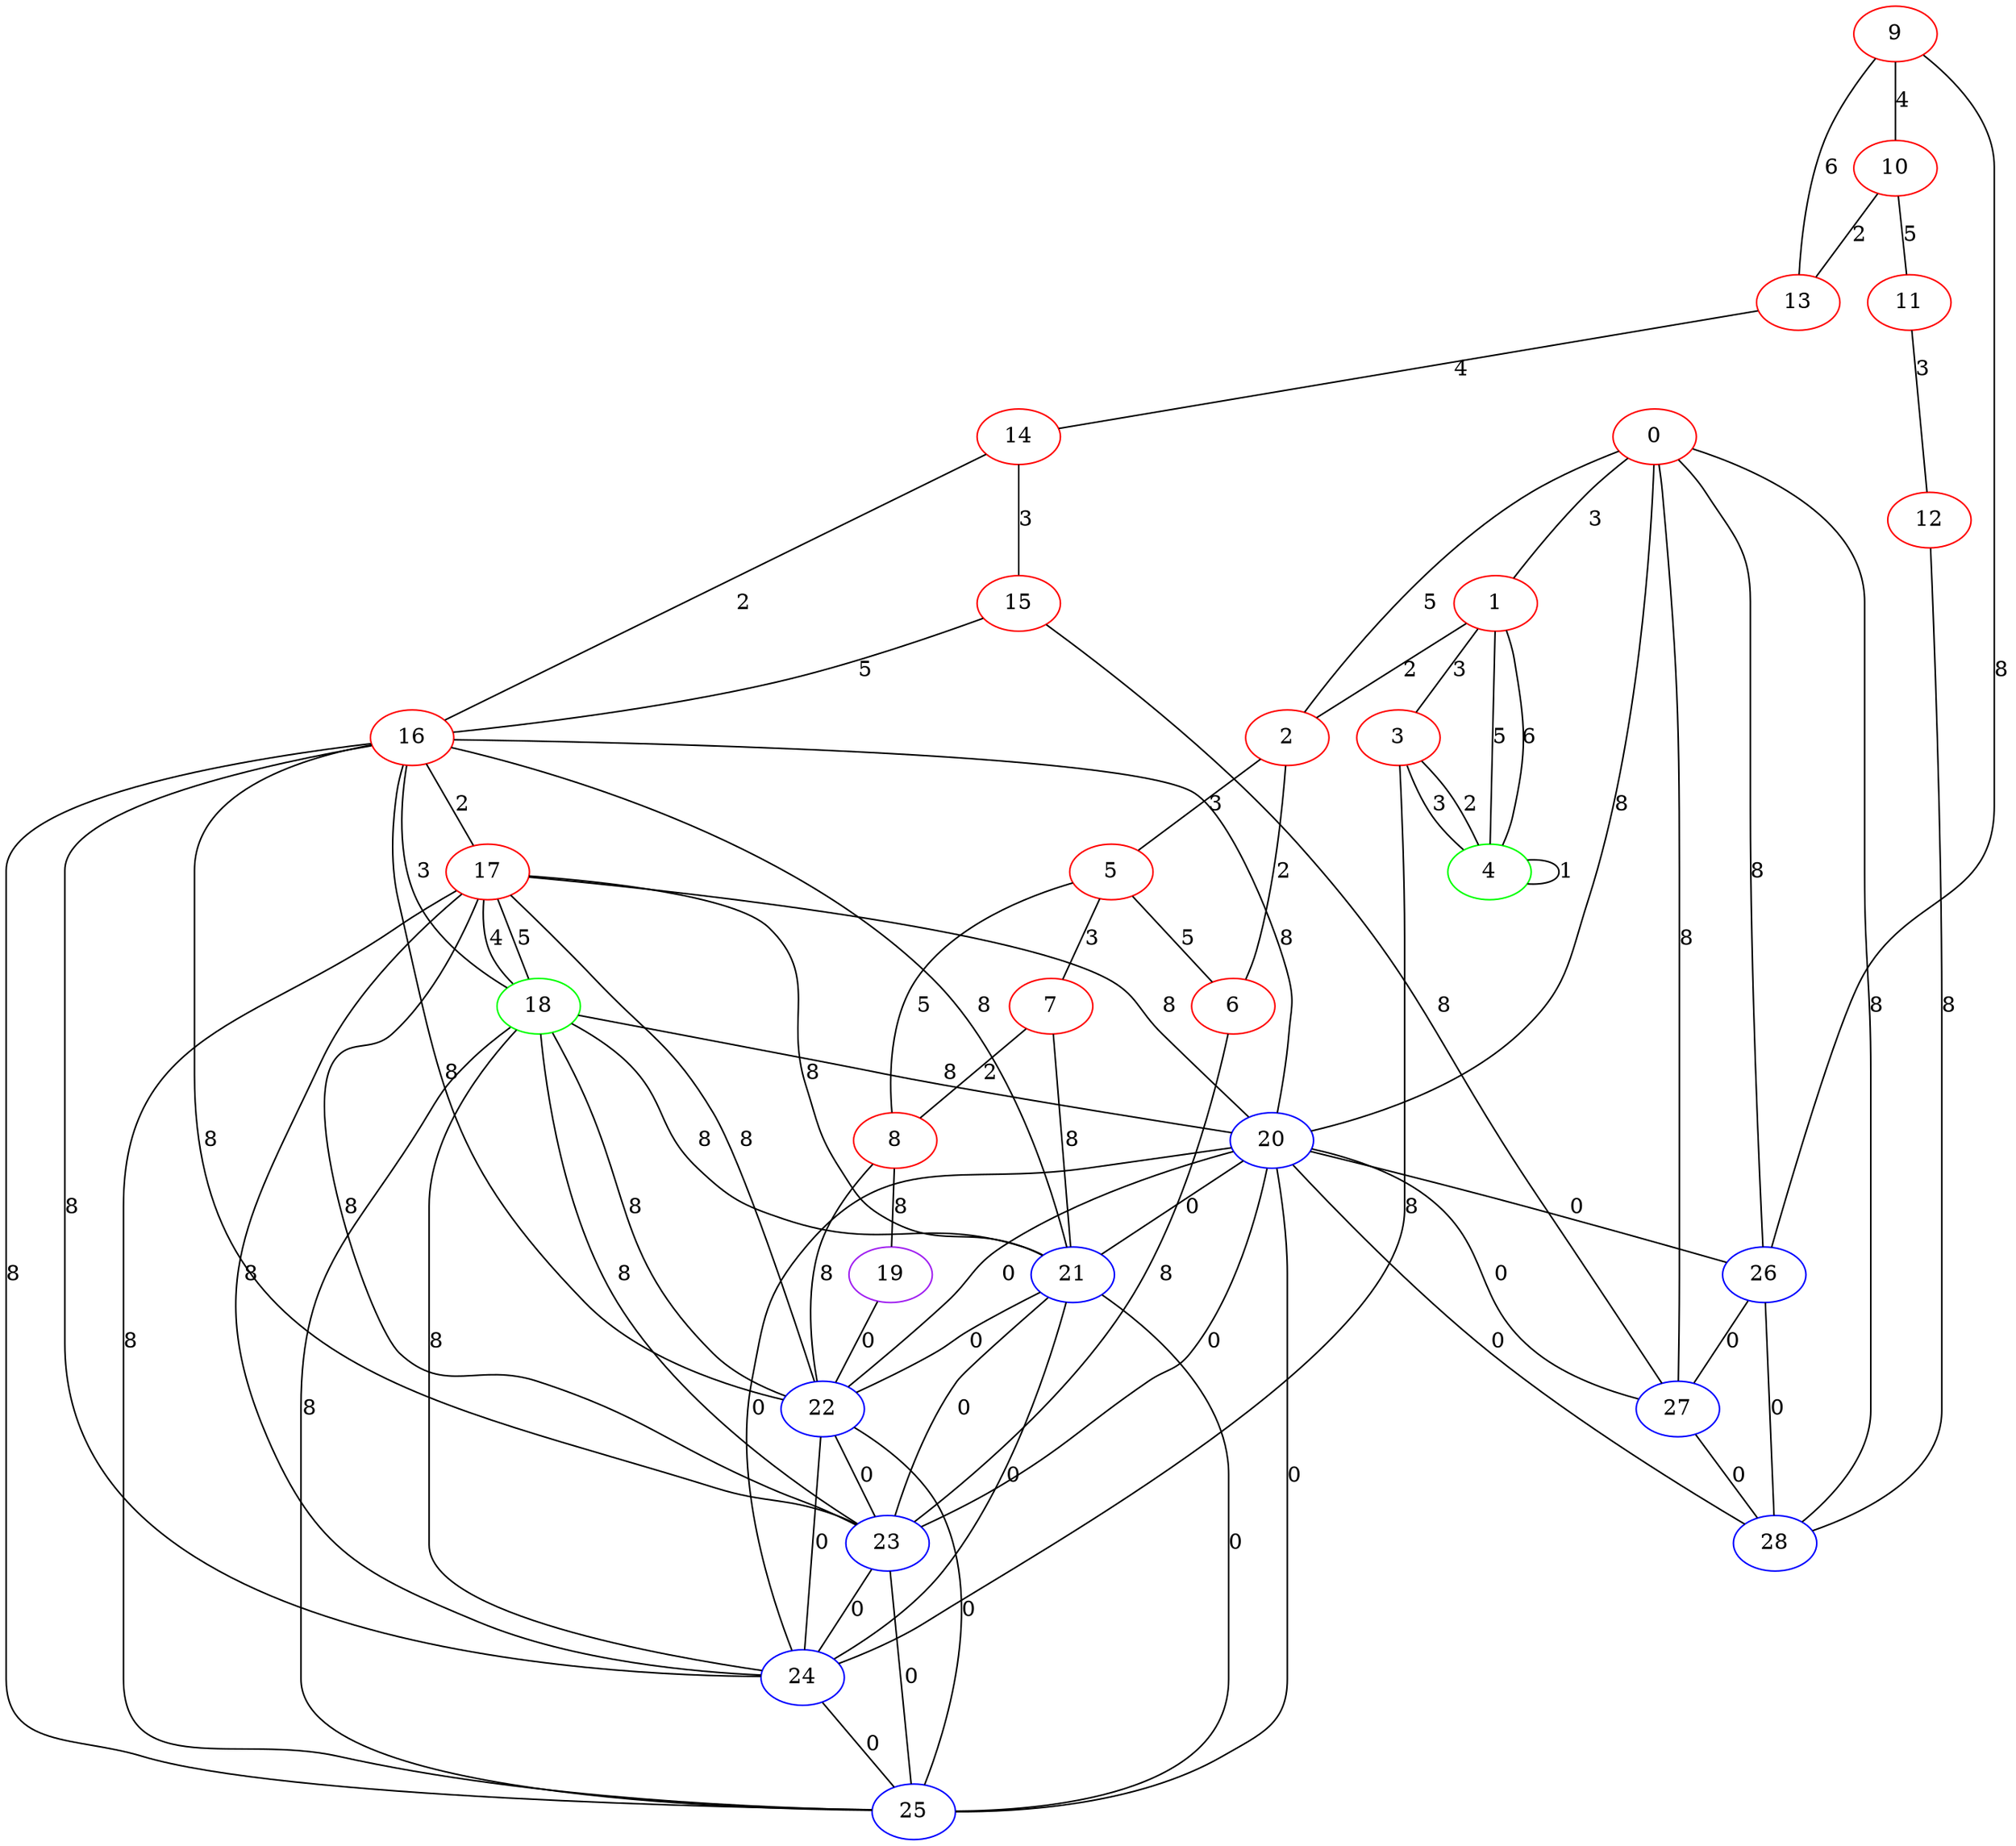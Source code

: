 graph "" {
0 [color=red, weight=1];
1 [color=red, weight=1];
2 [color=red, weight=1];
3 [color=red, weight=1];
4 [color=green, weight=2];
5 [color=red, weight=1];
6 [color=red, weight=1];
7 [color=red, weight=1];
8 [color=red, weight=1];
9 [color=red, weight=1];
10 [color=red, weight=1];
11 [color=red, weight=1];
12 [color=red, weight=1];
13 [color=red, weight=1];
14 [color=red, weight=1];
15 [color=red, weight=1];
16 [color=red, weight=1];
17 [color=red, weight=1];
18 [color=green, weight=2];
19 [color=purple, weight=4];
20 [color=blue, weight=3];
21 [color=blue, weight=3];
22 [color=blue, weight=3];
23 [color=blue, weight=3];
24 [color=blue, weight=3];
25 [color=blue, weight=3];
26 [color=blue, weight=3];
27 [color=blue, weight=3];
28 [color=blue, weight=3];
0 -- 1  [key=0, label=3];
0 -- 2  [key=0, label=5];
0 -- 20  [key=0, label=8];
0 -- 26  [key=0, label=8];
0 -- 27  [key=0, label=8];
0 -- 28  [key=0, label=8];
1 -- 2  [key=0, label=2];
1 -- 3  [key=0, label=3];
1 -- 4  [key=0, label=5];
1 -- 4  [key=1, label=6];
2 -- 5  [key=0, label=3];
2 -- 6  [key=0, label=2];
3 -- 24  [key=0, label=8];
3 -- 4  [key=0, label=2];
3 -- 4  [key=1, label=3];
4 -- 4  [key=0, label=1];
5 -- 8  [key=0, label=5];
5 -- 6  [key=0, label=5];
5 -- 7  [key=0, label=3];
6 -- 23  [key=0, label=8];
7 -- 8  [key=0, label=2];
7 -- 21  [key=0, label=8];
8 -- 19  [key=0, label=8];
8 -- 22  [key=0, label=8];
9 -- 10  [key=0, label=4];
9 -- 26  [key=0, label=8];
9 -- 13  [key=0, label=6];
10 -- 11  [key=0, label=5];
10 -- 13  [key=0, label=2];
11 -- 12  [key=0, label=3];
12 -- 28  [key=0, label=8];
13 -- 14  [key=0, label=4];
14 -- 16  [key=0, label=2];
14 -- 15  [key=0, label=3];
15 -- 16  [key=0, label=5];
15 -- 27  [key=0, label=8];
16 -- 17  [key=0, label=2];
16 -- 18  [key=0, label=3];
16 -- 20  [key=0, label=8];
16 -- 21  [key=0, label=8];
16 -- 22  [key=0, label=8];
16 -- 23  [key=0, label=8];
16 -- 24  [key=0, label=8];
16 -- 25  [key=0, label=8];
17 -- 18  [key=0, label=5];
17 -- 18  [key=1, label=4];
17 -- 20  [key=0, label=8];
17 -- 21  [key=0, label=8];
17 -- 22  [key=0, label=8];
17 -- 23  [key=0, label=8];
17 -- 24  [key=0, label=8];
17 -- 25  [key=0, label=8];
18 -- 20  [key=0, label=8];
18 -- 21  [key=0, label=8];
18 -- 22  [key=0, label=8];
18 -- 23  [key=0, label=8];
18 -- 24  [key=0, label=8];
18 -- 25  [key=0, label=8];
19 -- 22  [key=0, label=0];
20 -- 21  [key=0, label=0];
20 -- 22  [key=0, label=0];
20 -- 23  [key=0, label=0];
20 -- 24  [key=0, label=0];
20 -- 25  [key=0, label=0];
20 -- 26  [key=0, label=0];
20 -- 27  [key=0, label=0];
20 -- 28  [key=0, label=0];
21 -- 22  [key=0, label=0];
21 -- 23  [key=0, label=0];
21 -- 24  [key=0, label=0];
21 -- 25  [key=0, label=0];
22 -- 23  [key=0, label=0];
22 -- 24  [key=0, label=0];
22 -- 25  [key=0, label=0];
23 -- 24  [key=0, label=0];
23 -- 25  [key=0, label=0];
24 -- 25  [key=0, label=0];
26 -- 28  [key=0, label=0];
26 -- 27  [key=0, label=0];
27 -- 28  [key=0, label=0];
}
